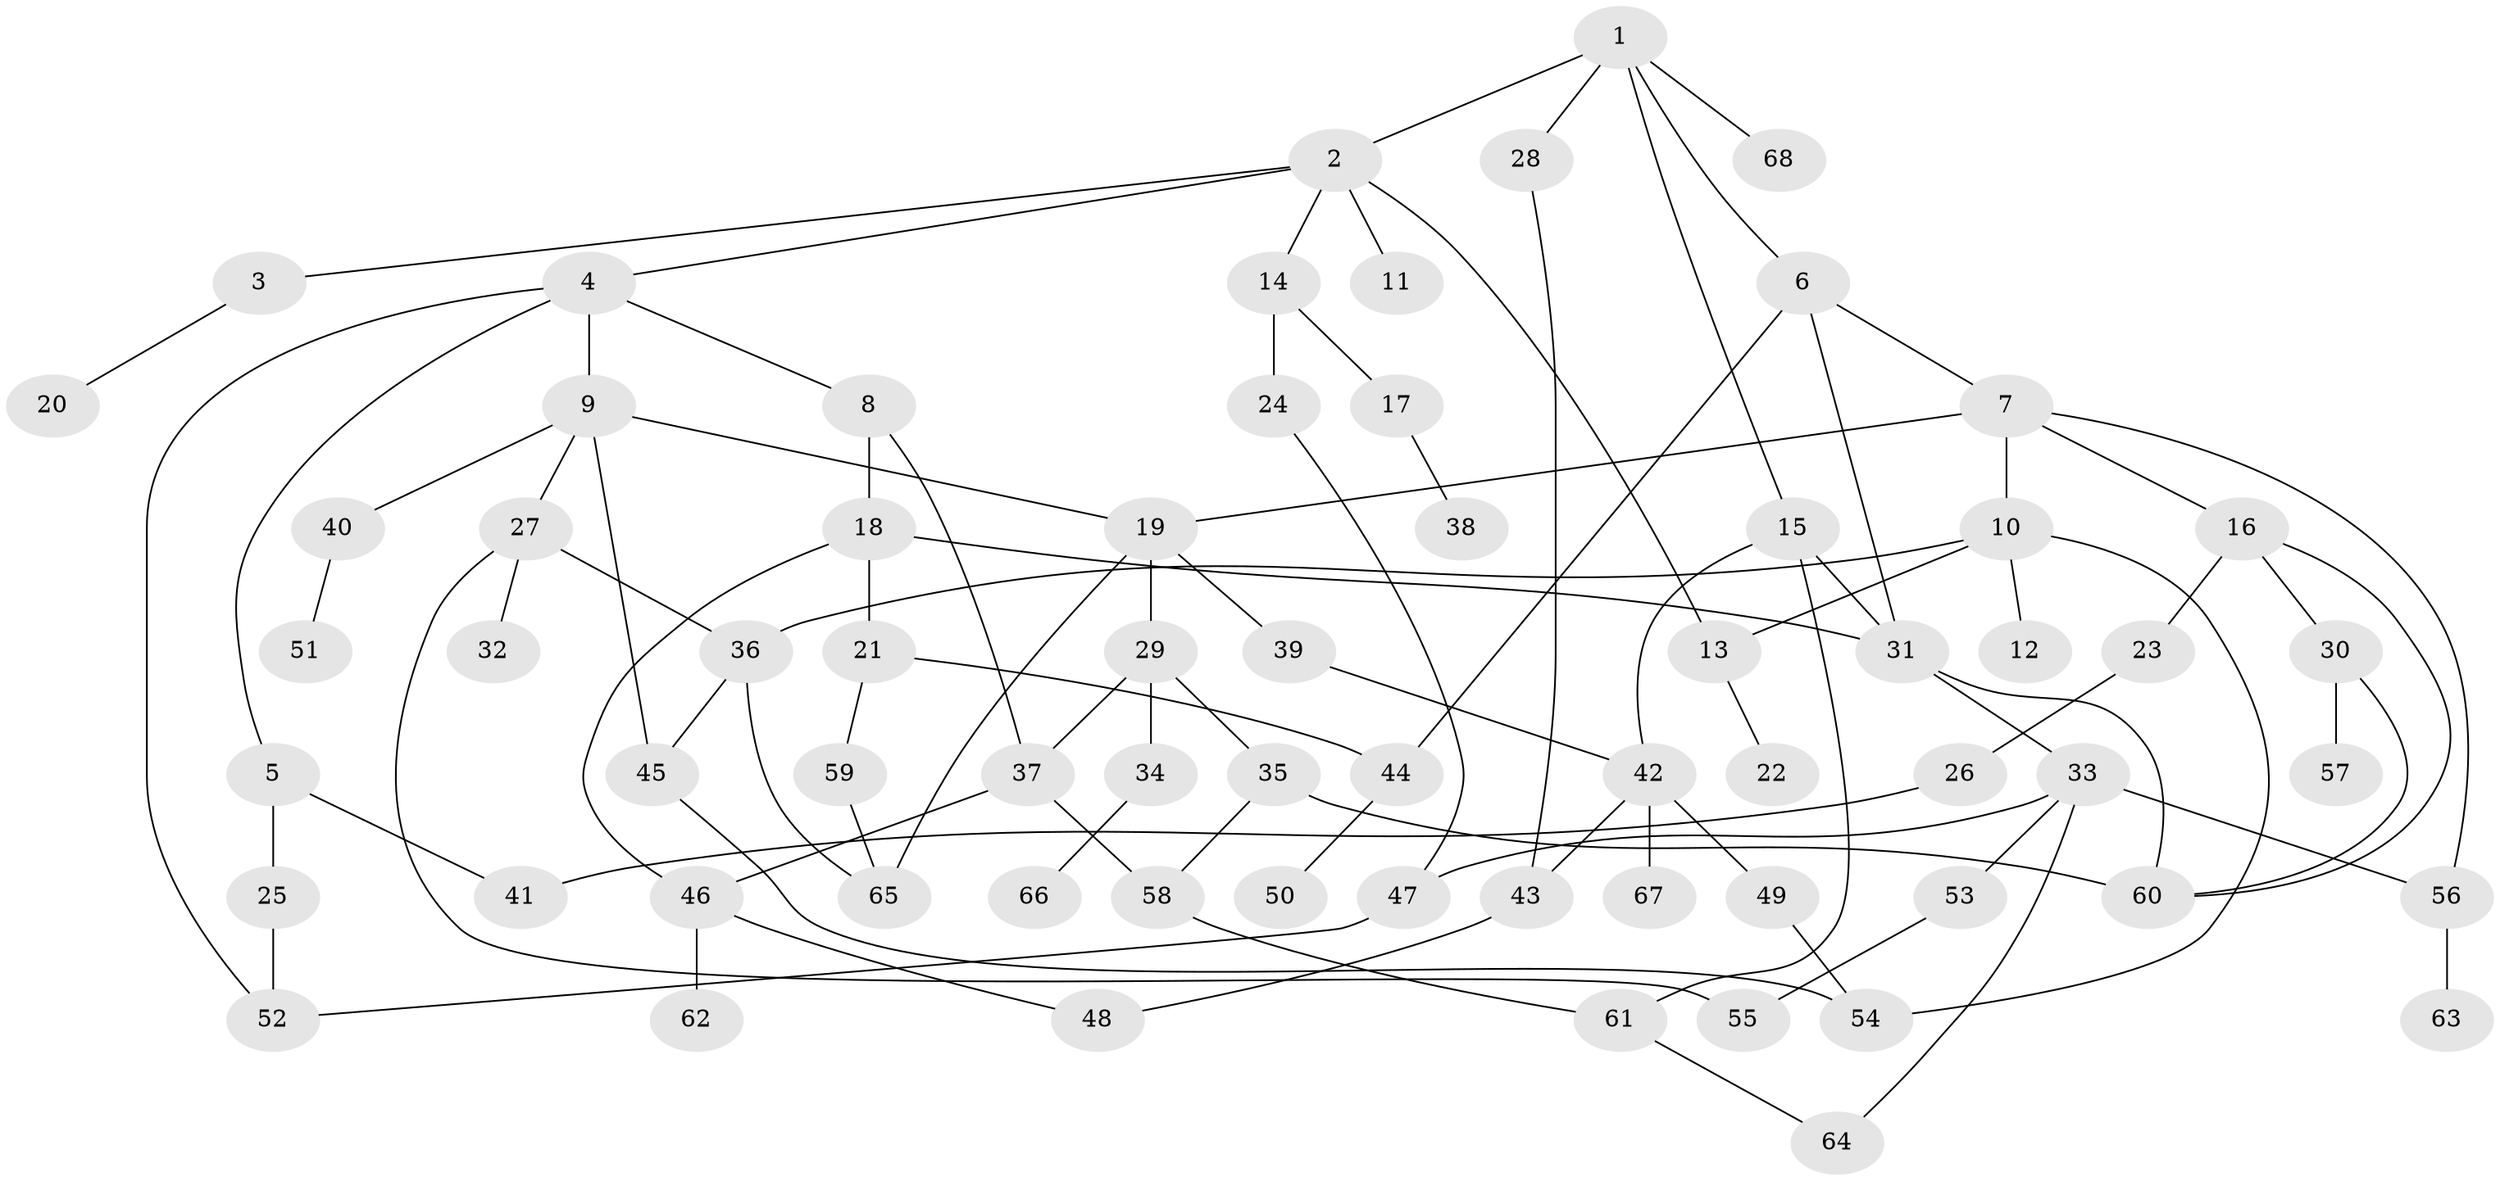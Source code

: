 // coarse degree distribution, {15: 0.029411764705882353, 1: 0.3235294117647059, 8: 0.058823529411764705, 3: 0.2647058823529412, 5: 0.14705882352941177, 2: 0.11764705882352941, 4: 0.058823529411764705}
// Generated by graph-tools (version 1.1) at 2025/16/03/04/25 18:16:50]
// undirected, 68 vertices, 95 edges
graph export_dot {
graph [start="1"]
  node [color=gray90,style=filled];
  1;
  2;
  3;
  4;
  5;
  6;
  7;
  8;
  9;
  10;
  11;
  12;
  13;
  14;
  15;
  16;
  17;
  18;
  19;
  20;
  21;
  22;
  23;
  24;
  25;
  26;
  27;
  28;
  29;
  30;
  31;
  32;
  33;
  34;
  35;
  36;
  37;
  38;
  39;
  40;
  41;
  42;
  43;
  44;
  45;
  46;
  47;
  48;
  49;
  50;
  51;
  52;
  53;
  54;
  55;
  56;
  57;
  58;
  59;
  60;
  61;
  62;
  63;
  64;
  65;
  66;
  67;
  68;
  1 -- 2;
  1 -- 6;
  1 -- 15;
  1 -- 28;
  1 -- 68;
  2 -- 3;
  2 -- 4;
  2 -- 11;
  2 -- 14;
  2 -- 13;
  3 -- 20;
  4 -- 5;
  4 -- 8;
  4 -- 9;
  4 -- 52;
  5 -- 25;
  5 -- 41;
  6 -- 7;
  6 -- 31;
  6 -- 44;
  7 -- 10;
  7 -- 16;
  7 -- 56;
  7 -- 19;
  8 -- 18;
  8 -- 37;
  9 -- 19;
  9 -- 27;
  9 -- 40;
  9 -- 45;
  10 -- 12;
  10 -- 13;
  10 -- 36;
  10 -- 54;
  13 -- 22;
  14 -- 17;
  14 -- 24;
  15 -- 31;
  15 -- 42;
  15 -- 61;
  16 -- 23;
  16 -- 30;
  16 -- 60;
  17 -- 38;
  18 -- 21;
  18 -- 46;
  18 -- 31;
  19 -- 29;
  19 -- 39;
  19 -- 65;
  21 -- 44;
  21 -- 59;
  23 -- 26;
  24 -- 47;
  25 -- 52;
  26 -- 41;
  27 -- 32;
  27 -- 36;
  27 -- 55;
  28 -- 43;
  29 -- 34;
  29 -- 35;
  29 -- 37;
  30 -- 57;
  30 -- 60;
  31 -- 33;
  31 -- 60;
  33 -- 53;
  33 -- 64;
  33 -- 56;
  33 -- 47;
  34 -- 66;
  35 -- 60;
  35 -- 58;
  36 -- 45;
  36 -- 65;
  37 -- 58;
  37 -- 46;
  39 -- 42;
  40 -- 51;
  42 -- 49;
  42 -- 67;
  42 -- 43;
  43 -- 48;
  44 -- 50;
  45 -- 54;
  46 -- 48;
  46 -- 62;
  47 -- 52;
  49 -- 54;
  53 -- 55;
  56 -- 63;
  58 -- 61;
  59 -- 65;
  61 -- 64;
}
